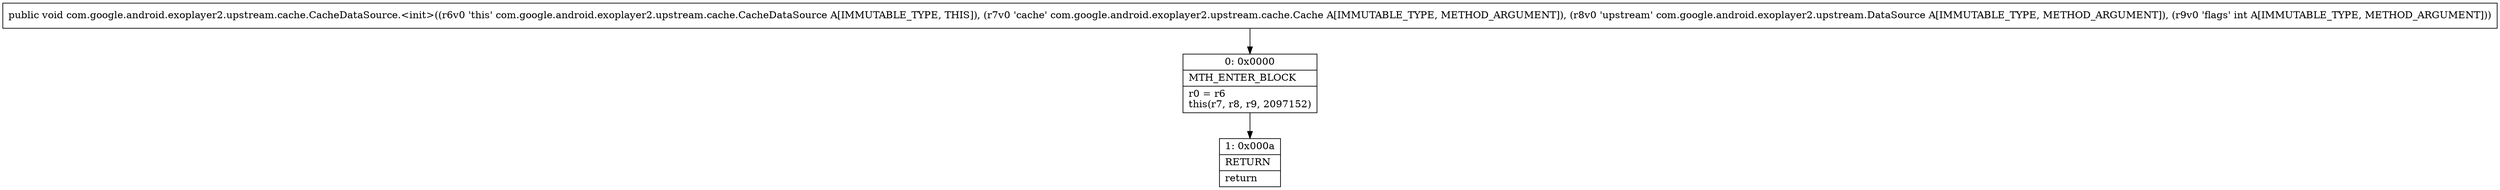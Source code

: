 digraph "CFG forcom.google.android.exoplayer2.upstream.cache.CacheDataSource.\<init\>(Lcom\/google\/android\/exoplayer2\/upstream\/cache\/Cache;Lcom\/google\/android\/exoplayer2\/upstream\/DataSource;I)V" {
Node_0 [shape=record,label="{0\:\ 0x0000|MTH_ENTER_BLOCK\l|r0 = r6\lthis(r7, r8, r9, 2097152)\l}"];
Node_1 [shape=record,label="{1\:\ 0x000a|RETURN\l|return\l}"];
MethodNode[shape=record,label="{public void com.google.android.exoplayer2.upstream.cache.CacheDataSource.\<init\>((r6v0 'this' com.google.android.exoplayer2.upstream.cache.CacheDataSource A[IMMUTABLE_TYPE, THIS]), (r7v0 'cache' com.google.android.exoplayer2.upstream.cache.Cache A[IMMUTABLE_TYPE, METHOD_ARGUMENT]), (r8v0 'upstream' com.google.android.exoplayer2.upstream.DataSource A[IMMUTABLE_TYPE, METHOD_ARGUMENT]), (r9v0 'flags' int A[IMMUTABLE_TYPE, METHOD_ARGUMENT])) }"];
MethodNode -> Node_0;
Node_0 -> Node_1;
}

